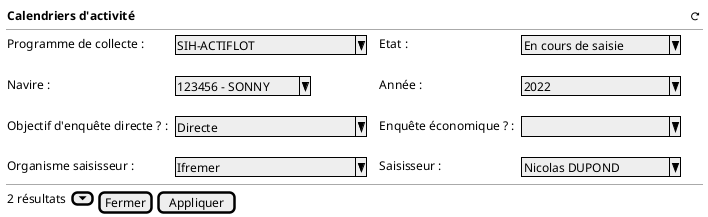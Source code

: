 @startsalt
{

  {<b>Calendriers d'activité                                                                                                                                                                                  <&reload>}
   --

    {
        Programme de collecte : | . | ^ SIH-ACTIFLOT         ^ | . | . | Etat :   | . | ^En cours de saisie^
        .
        Navire : | . | ^ 123456 - SONNY^ | . | . | Année : | . | ^ 2022             ^
        .
        Objectif d'enquête directe ? :   | . |^ Directe              ^ |  . | . | Enquête économique ? :   | . | ^                  ^
        .
        Organisme saisisseur :   | . |^ Ifremer              ^ |  . | . | Saisisseur :   | . | ^ Nicolas DUPOND   ^

    }

  --
  {2 résultats  {}[<&caret-bottom>] | [Fermer] | [Appliquer]}}
}
@endsalt
